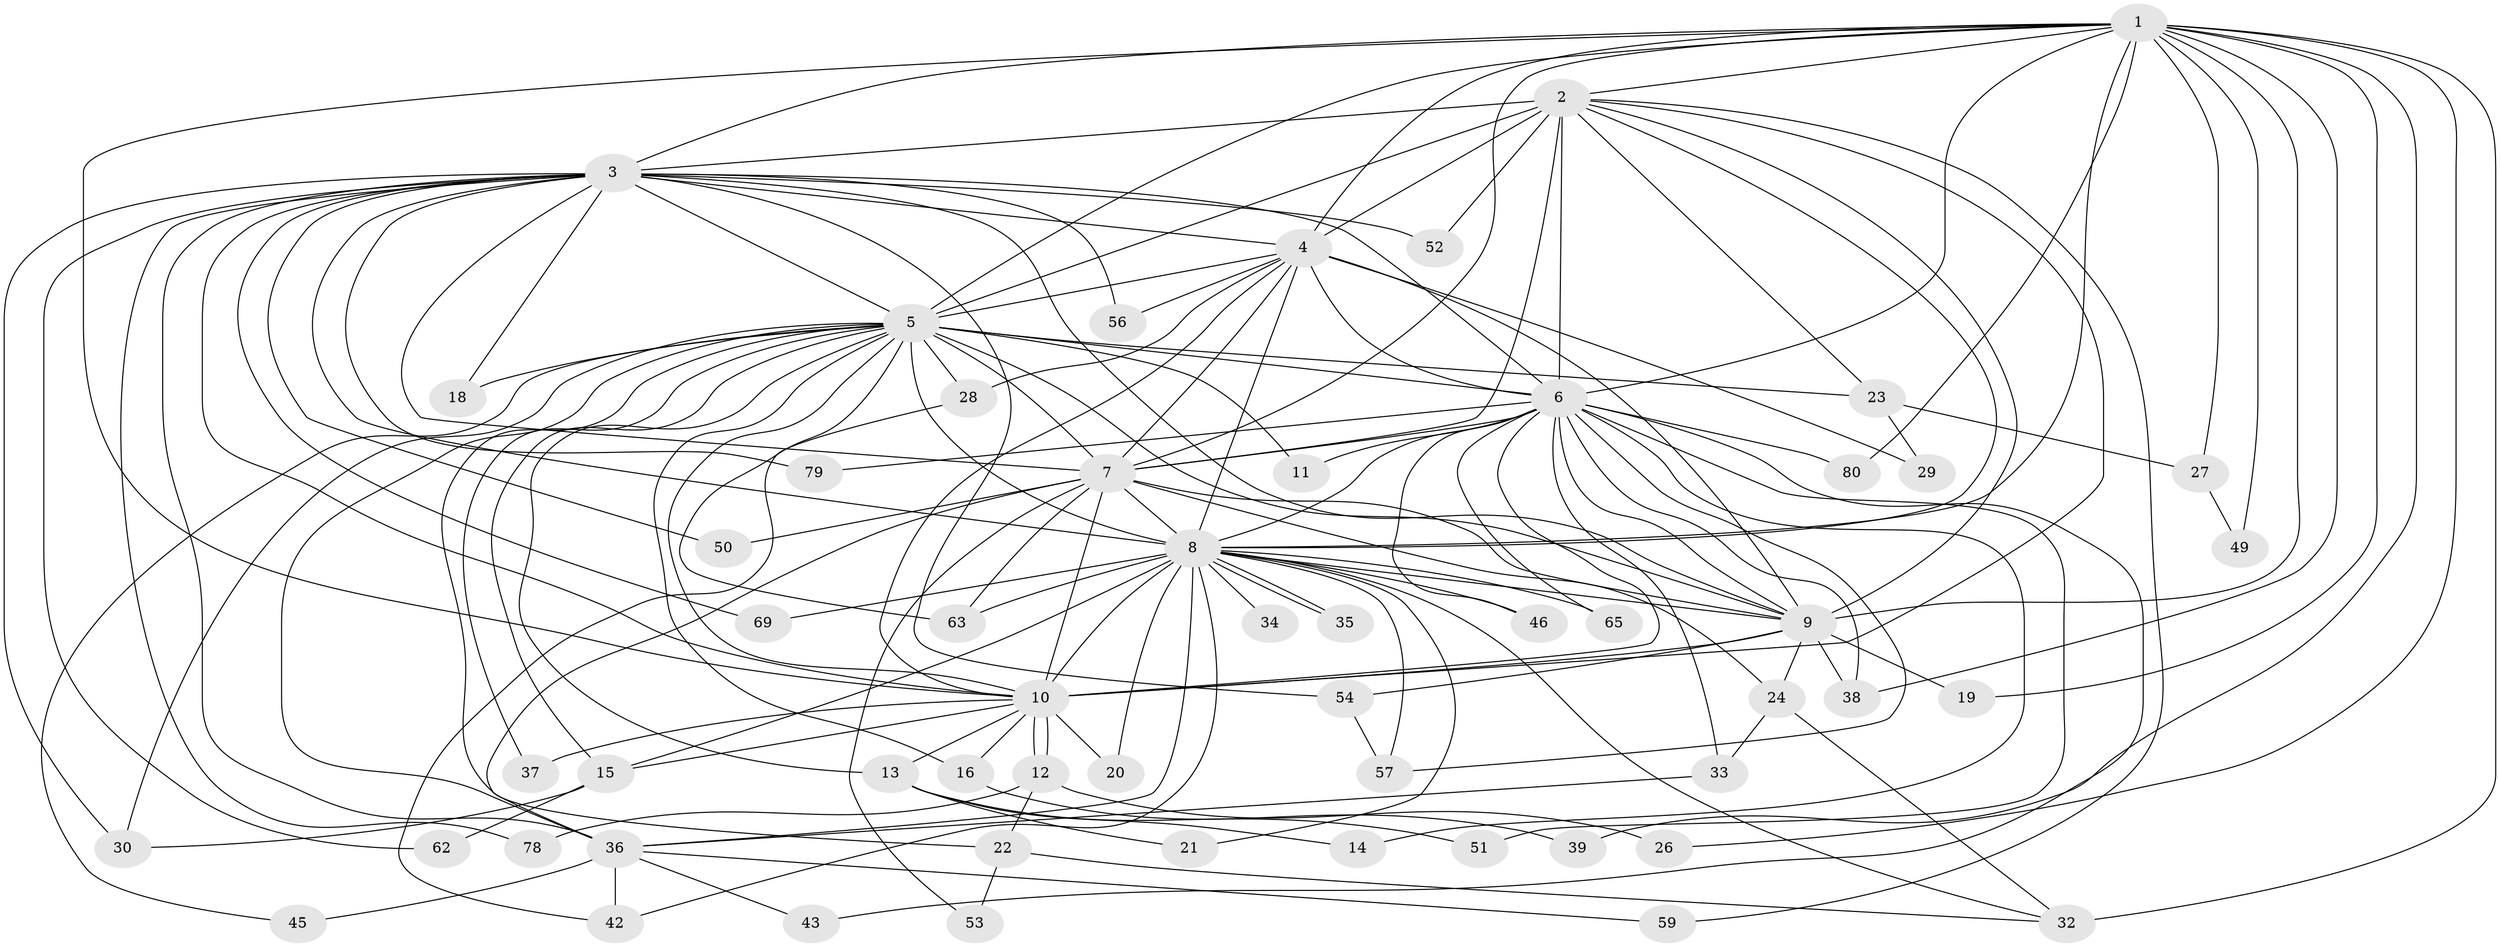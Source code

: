 // original degree distribution, {17: 0.024691358024691357, 13: 0.037037037037037035, 24: 0.012345679012345678, 29: 0.012345679012345678, 21: 0.012345679012345678, 15: 0.012345679012345678, 23: 0.012345679012345678, 2: 0.5308641975308642, 5: 0.037037037037037035, 3: 0.2222222222222222, 4: 0.06172839506172839, 6: 0.012345679012345678, 8: 0.012345679012345678}
// Generated by graph-tools (version 1.1) at 2025/17/03/04/25 18:17:39]
// undirected, 56 vertices, 147 edges
graph export_dot {
graph [start="1"]
  node [color=gray90,style=filled];
  1;
  2 [super="+48"];
  3 [super="+60+58"];
  4;
  5 [super="+25+17+61"];
  6 [super="+44"];
  7;
  8 [super="+31+47"];
  9;
  10;
  11;
  12;
  13;
  14;
  15;
  16;
  18;
  19;
  20;
  21;
  22;
  23;
  24;
  26;
  27;
  28 [super="+41"];
  29;
  30;
  32 [super="+72"];
  33;
  34;
  35;
  36 [super="+40+74"];
  37;
  38 [super="+77"];
  39;
  42;
  43;
  45;
  46;
  49;
  50;
  51;
  52;
  53;
  54;
  56;
  57 [super="+64"];
  59;
  62;
  63 [super="+70"];
  65;
  69;
  78;
  79;
  80;
  1 -- 2;
  1 -- 3;
  1 -- 4;
  1 -- 5;
  1 -- 6;
  1 -- 7;
  1 -- 8;
  1 -- 9;
  1 -- 10;
  1 -- 19;
  1 -- 26;
  1 -- 27;
  1 -- 39;
  1 -- 49;
  1 -- 80;
  1 -- 38;
  1 -- 32;
  2 -- 3 [weight=2];
  2 -- 4;
  2 -- 5 [weight=2];
  2 -- 6;
  2 -- 7 [weight=2];
  2 -- 8;
  2 -- 9;
  2 -- 10 [weight=2];
  2 -- 23;
  2 -- 52;
  2 -- 59;
  3 -- 4;
  3 -- 5 [weight=3];
  3 -- 6;
  3 -- 7;
  3 -- 8 [weight=2];
  3 -- 9;
  3 -- 10;
  3 -- 18;
  3 -- 36;
  3 -- 50;
  3 -- 52;
  3 -- 54;
  3 -- 56;
  3 -- 69;
  3 -- 78;
  3 -- 79;
  3 -- 62;
  3 -- 30;
  4 -- 5;
  4 -- 6;
  4 -- 7;
  4 -- 8 [weight=2];
  4 -- 9;
  4 -- 10;
  4 -- 28;
  4 -- 29;
  4 -- 56;
  5 -- 6 [weight=2];
  5 -- 7;
  5 -- 8 [weight=3];
  5 -- 9;
  5 -- 10;
  5 -- 11;
  5 -- 13;
  5 -- 15;
  5 -- 16;
  5 -- 18;
  5 -- 22;
  5 -- 23;
  5 -- 28 [weight=2];
  5 -- 30;
  5 -- 37;
  5 -- 45;
  5 -- 63;
  5 -- 36;
  6 -- 7;
  6 -- 8;
  6 -- 9;
  6 -- 10;
  6 -- 11;
  6 -- 14;
  6 -- 33;
  6 -- 38;
  6 -- 43;
  6 -- 46;
  6 -- 51;
  6 -- 65;
  6 -- 79;
  6 -- 80;
  6 -- 57;
  7 -- 8;
  7 -- 9;
  7 -- 10;
  7 -- 24;
  7 -- 50;
  7 -- 53;
  7 -- 36;
  7 -- 63;
  8 -- 9;
  8 -- 10;
  8 -- 20;
  8 -- 21;
  8 -- 32;
  8 -- 34 [weight=2];
  8 -- 35;
  8 -- 35;
  8 -- 42;
  8 -- 46;
  8 -- 57;
  8 -- 65;
  8 -- 69;
  8 -- 63;
  8 -- 15;
  8 -- 36;
  9 -- 10;
  9 -- 19;
  9 -- 24;
  9 -- 38;
  9 -- 54;
  10 -- 12;
  10 -- 12;
  10 -- 13;
  10 -- 15;
  10 -- 16;
  10 -- 20;
  10 -- 37;
  12 -- 22;
  12 -- 26;
  12 -- 78;
  13 -- 14;
  13 -- 21;
  13 -- 51;
  15 -- 30;
  15 -- 62;
  16 -- 39;
  22 -- 53;
  22 -- 32;
  23 -- 27;
  23 -- 29;
  24 -- 32;
  24 -- 33;
  27 -- 49;
  28 -- 42;
  33 -- 36;
  36 -- 42;
  36 -- 43;
  36 -- 45;
  36 -- 59;
  54 -- 57;
}
